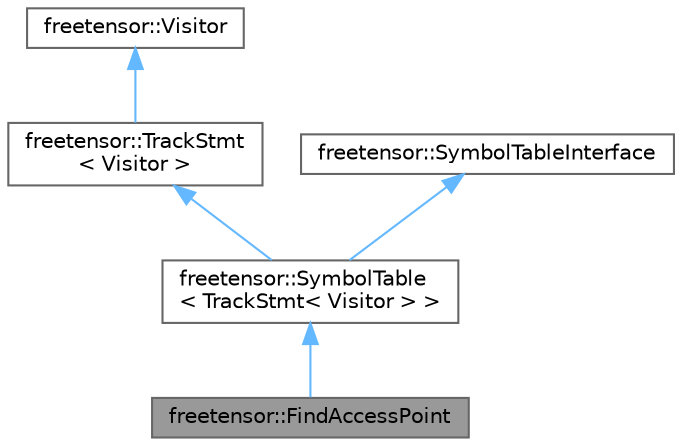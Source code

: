 digraph "freetensor::FindAccessPoint"
{
 // LATEX_PDF_SIZE
  bgcolor="transparent";
  edge [fontname=Helvetica,fontsize=10,labelfontname=Helvetica,labelfontsize=10];
  node [fontname=Helvetica,fontsize=10,shape=box,height=0.2,width=0.4];
  Node1 [label="freetensor::FindAccessPoint",height=0.2,width=0.4,color="gray40", fillcolor="grey60", style="filled", fontcolor="black",tooltip=" "];
  Node2 -> Node1 [dir="back",color="steelblue1",style="solid"];
  Node2 [label="freetensor::SymbolTable\l\< TrackStmt\< Visitor \> \>",height=0.2,width=0.4,color="gray40", fillcolor="white", style="filled",URL="$classfreetensor_1_1SymbolTable.html",tooltip=" "];
  Node3 -> Node2 [dir="back",color="steelblue1",style="solid"];
  Node3 [label="freetensor::TrackStmt\l\< Visitor \>",height=0.2,width=0.4,color="gray40", fillcolor="white", style="filled",URL="$classfreetensor_1_1TrackStmt.html",tooltip=" "];
  Node4 -> Node3 [dir="back",color="steelblue1",style="solid"];
  Node4 [label="freetensor::Visitor",height=0.2,width=0.4,color="gray40", fillcolor="white", style="filled",URL="$classfreetensor_1_1Visitor.html",tooltip=" "];
  Node5 -> Node2 [dir="back",color="steelblue1",style="solid"];
  Node5 [label="freetensor::SymbolTableInterface",height=0.2,width=0.4,color="gray40", fillcolor="white", style="filled",URL="$classfreetensor_1_1SymbolTableInterface.html",tooltip=" "];
}
